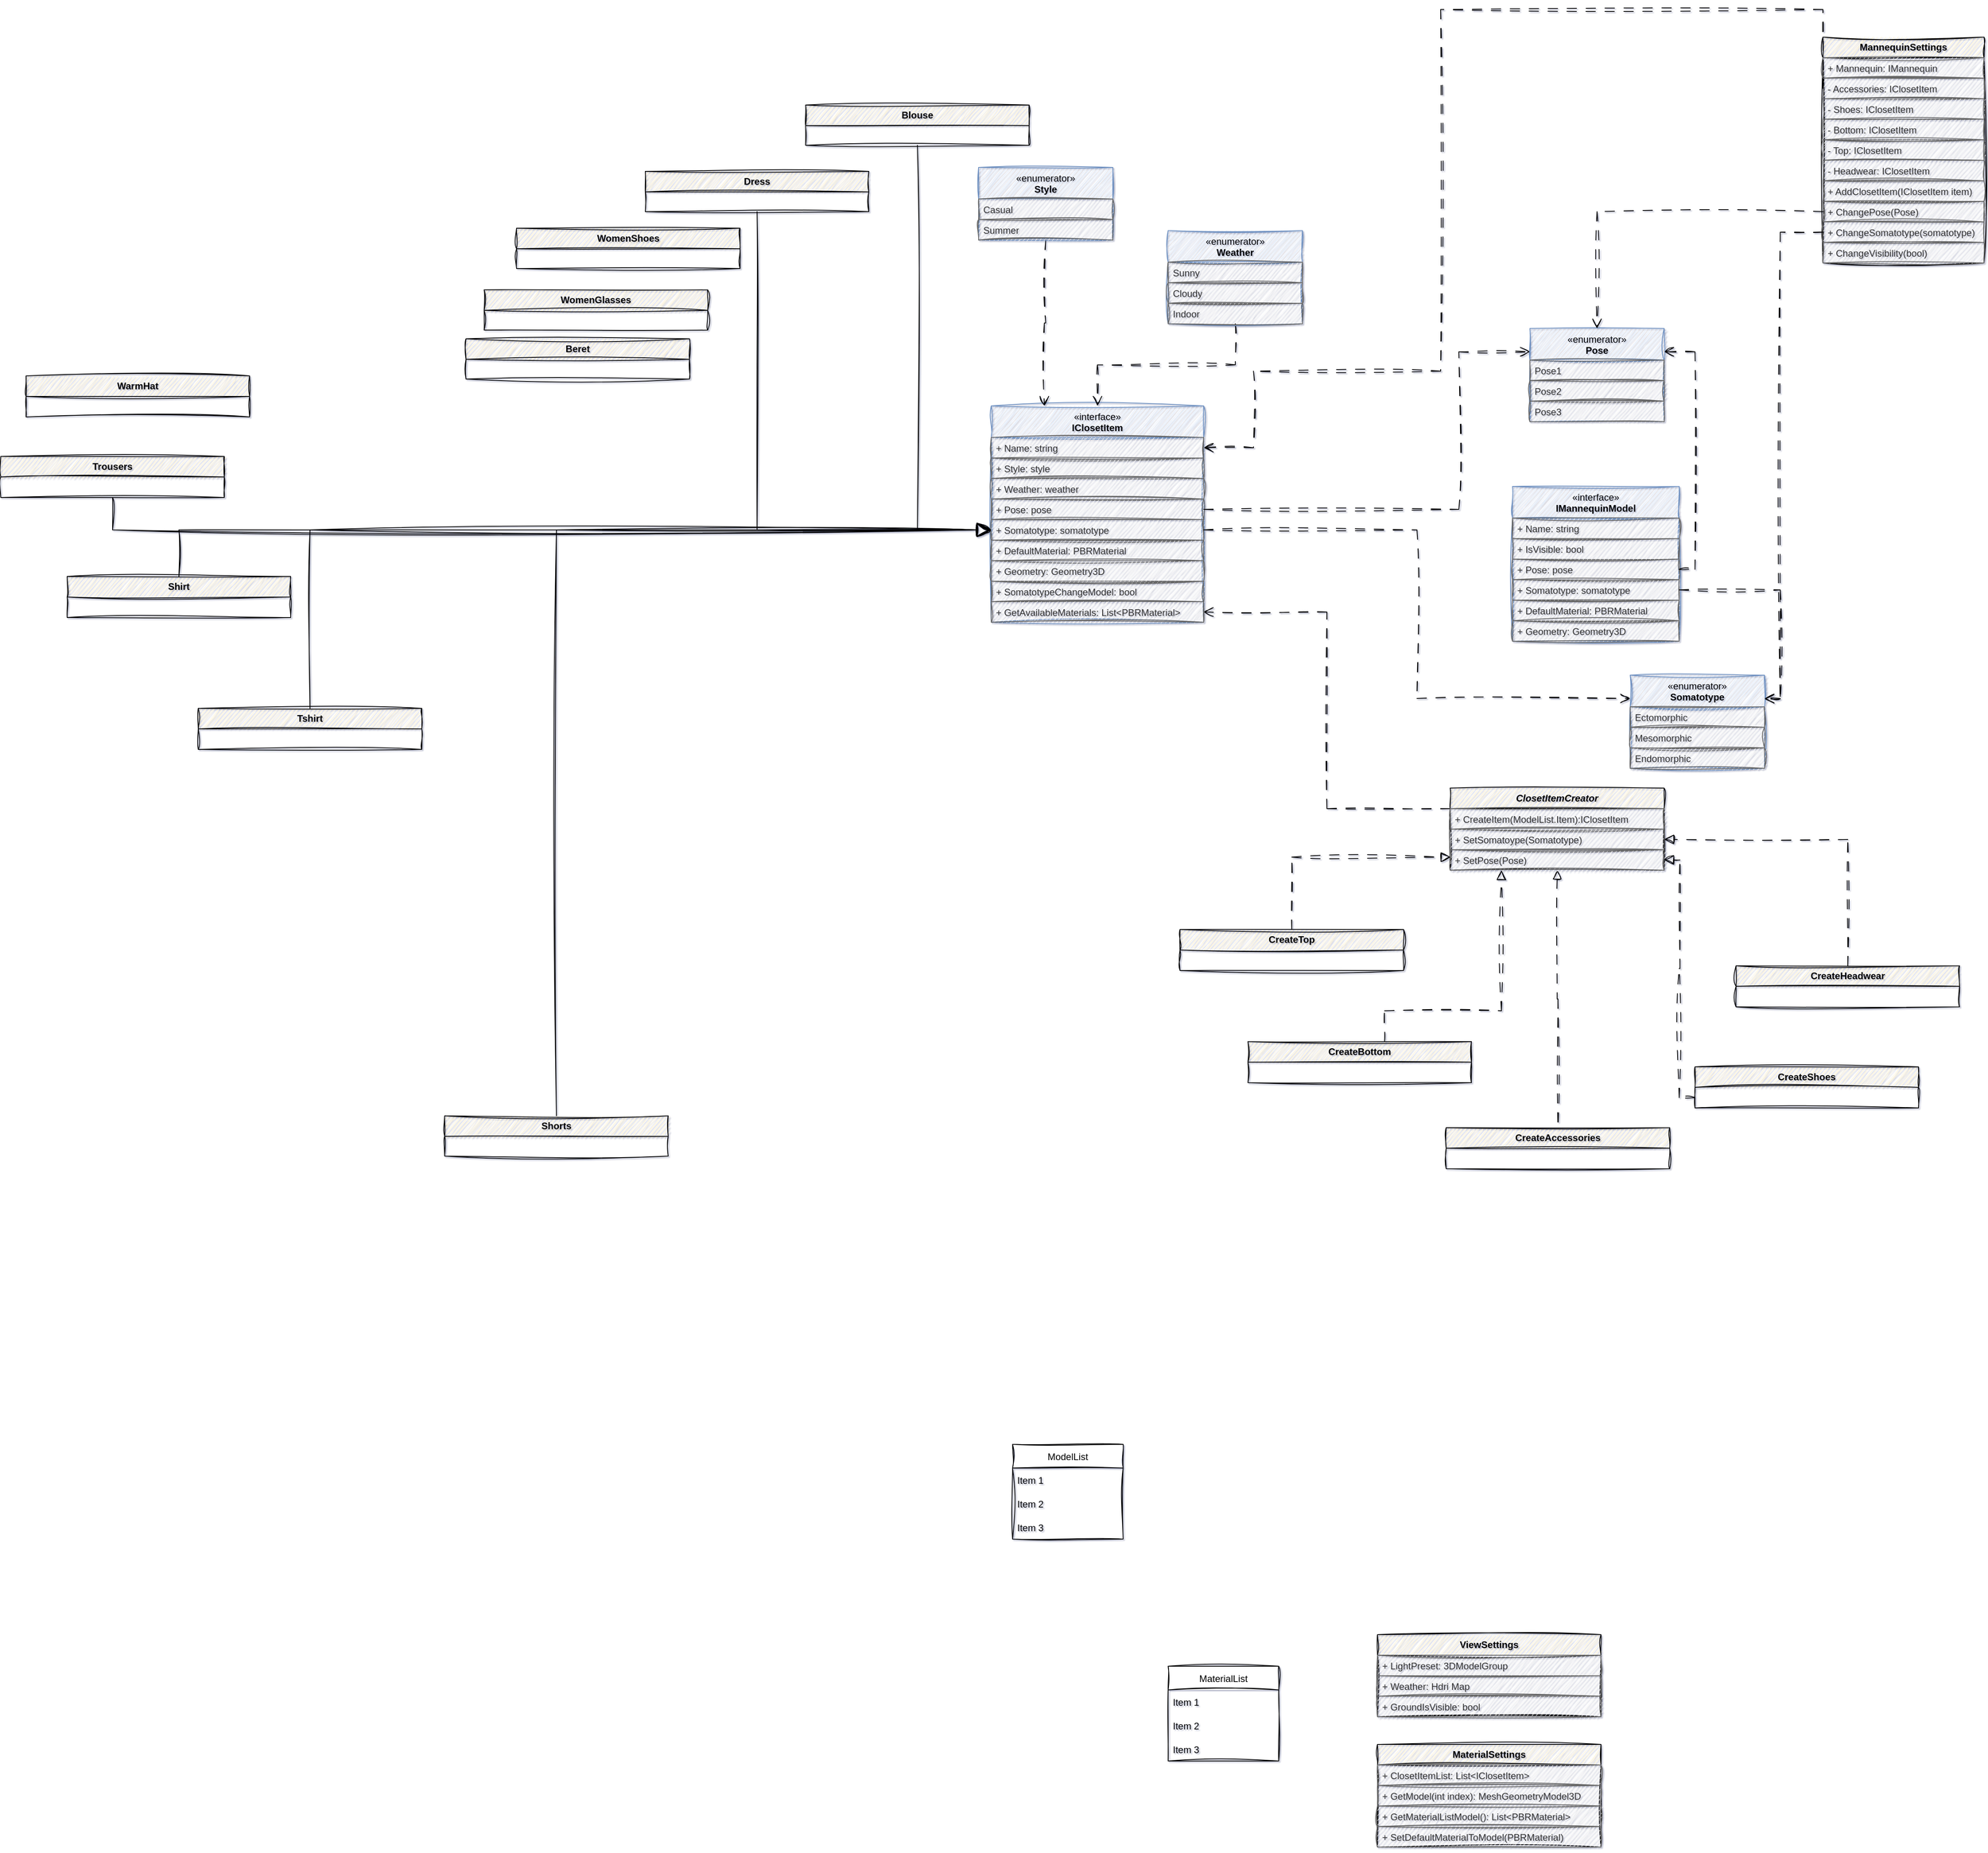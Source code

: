 <mxfile version="18.0.1" type="device"><diagram id="C5RBs43oDa-KdzZeNtuy" name="Page-1"><mxGraphModel dx="4512" dy="3574" grid="0" gridSize="10" guides="1" tooltips="1" connect="1" arrows="1" fold="1" page="1" pageScale="1" pageWidth="827" pageHeight="1169" math="0" shadow="1"><root><mxCell id="WIyWlLk6GJQsqaUBKTNV-0"/><mxCell id="WIyWlLk6GJQsqaUBKTNV-1" parent="WIyWlLk6GJQsqaUBKTNV-0"/><mxCell id="nQiGoIswiCYzwuLaW1Vb-15" value="&lt;span style=&quot;font-weight: normal;&quot;&gt;«interface»&lt;br&gt;&lt;/span&gt;IClosetItem" style="swimlane;fontStyle=1;align=center;verticalAlign=top;childLayout=stackLayout;horizontal=1;startSize=40;horizontalStack=0;resizeParent=1;resizeParentMax=0;resizeLast=0;collapsible=1;marginBottom=0;whiteSpace=wrap;html=1;fillColor=#dae8fc;strokeColor=#6c8ebf;rounded=0;sketch=1;curveFitting=1;jiggle=2;" parent="WIyWlLk6GJQsqaUBKTNV-1" vertex="1"><mxGeometry x="-502" y="-1233" width="269" height="274" as="geometry"/></mxCell><mxCell id="nQiGoIswiCYzwuLaW1Vb-16" value="+ Name: string" style="text;strokeColor=#666666;fillColor=#f5f5f5;align=left;verticalAlign=top;spacingLeft=4;spacingRight=4;overflow=hidden;rotatable=0;points=[[0,0.5],[1,0.5]];portConstraint=eastwest;whiteSpace=wrap;html=1;fontColor=#333333;rounded=0;sketch=1;curveFitting=1;jiggle=2;" parent="nQiGoIswiCYzwuLaW1Vb-15" vertex="1"><mxGeometry y="40" width="269" height="26" as="geometry"/></mxCell><mxCell id="nQiGoIswiCYzwuLaW1Vb-21" value="+ Style: style" style="text;strokeColor=#666666;fillColor=#f5f5f5;align=left;verticalAlign=top;spacingLeft=4;spacingRight=4;overflow=hidden;rotatable=0;points=[[0,0.5],[1,0.5]];portConstraint=eastwest;whiteSpace=wrap;html=1;fontColor=#333333;rounded=0;sketch=1;curveFitting=1;jiggle=2;" parent="nQiGoIswiCYzwuLaW1Vb-15" vertex="1"><mxGeometry y="66" width="269" height="26" as="geometry"/></mxCell><mxCell id="nQiGoIswiCYzwuLaW1Vb-22" value="+ Weather: weather" style="text;strokeColor=#666666;fillColor=#f5f5f5;align=left;verticalAlign=top;spacingLeft=4;spacingRight=4;overflow=hidden;rotatable=0;points=[[0,0.5],[1,0.5]];portConstraint=eastwest;whiteSpace=wrap;html=1;fontColor=#333333;rounded=0;sketch=1;curveFitting=1;jiggle=2;" parent="nQiGoIswiCYzwuLaW1Vb-15" vertex="1"><mxGeometry y="92" width="269" height="26" as="geometry"/></mxCell><mxCell id="jHjDAtGt_7D8QWrvtiVe-77" value="+ Pose: pose" style="text;strokeColor=#666666;fillColor=#f5f5f5;align=left;verticalAlign=top;spacingLeft=4;spacingRight=4;overflow=hidden;rotatable=0;points=[[0,0.5],[1,0.5]];portConstraint=eastwest;whiteSpace=wrap;html=1;fontColor=#333333;rounded=0;sketch=1;curveFitting=1;jiggle=2;" parent="nQiGoIswiCYzwuLaW1Vb-15" vertex="1"><mxGeometry y="118" width="269" height="26" as="geometry"/></mxCell><mxCell id="jHjDAtGt_7D8QWrvtiVe-79" value="+ Somatotype: somatotype" style="text;strokeColor=#666666;fillColor=#f5f5f5;align=left;verticalAlign=top;spacingLeft=4;spacingRight=4;overflow=hidden;rotatable=0;points=[[0,0.5],[1,0.5]];portConstraint=eastwest;whiteSpace=wrap;html=1;fontColor=#333333;rounded=0;sketch=1;curveFitting=1;jiggle=2;" parent="nQiGoIswiCYzwuLaW1Vb-15" vertex="1"><mxGeometry y="144" width="269" height="26" as="geometry"/></mxCell><mxCell id="nQiGoIswiCYzwuLaW1Vb-19" value="+ DefaultMaterial: PBRMaterial" style="text;strokeColor=#666666;fillColor=#f5f5f5;align=left;verticalAlign=top;spacingLeft=4;spacingRight=4;overflow=hidden;rotatable=0;points=[[0,0.5],[1,0.5]];portConstraint=eastwest;whiteSpace=wrap;html=1;fontColor=#333333;rounded=0;sketch=1;curveFitting=1;jiggle=2;" parent="nQiGoIswiCYzwuLaW1Vb-15" vertex="1"><mxGeometry y="170" width="269" height="26" as="geometry"/></mxCell><mxCell id="nQiGoIswiCYzwuLaW1Vb-20" value="+ Geometry: Geometry3D" style="text;strokeColor=#666666;fillColor=#f5f5f5;align=left;verticalAlign=top;spacingLeft=4;spacingRight=4;overflow=hidden;rotatable=0;points=[[0,0.5],[1,0.5]];portConstraint=eastwest;whiteSpace=wrap;html=1;fontColor=#333333;rounded=0;sketch=1;curveFitting=1;jiggle=2;" parent="nQiGoIswiCYzwuLaW1Vb-15" vertex="1"><mxGeometry y="196" width="269" height="26" as="geometry"/></mxCell><mxCell id="sCuKNBPoir9cE6dmynwa-1" value="+ SomatotypeChangeModel: bool" style="text;strokeColor=#666666;fillColor=#f5f5f5;align=left;verticalAlign=top;spacingLeft=4;spacingRight=4;overflow=hidden;rotatable=0;points=[[0,0.5],[1,0.5]];portConstraint=eastwest;whiteSpace=wrap;html=1;fontColor=#333333;rounded=0;sketch=1;curveFitting=1;jiggle=2;" parent="nQiGoIswiCYzwuLaW1Vb-15" vertex="1"><mxGeometry y="222" width="269" height="26" as="geometry"/></mxCell><mxCell id="sCuKNBPoir9cE6dmynwa-0" value="+ GetAvailableMaterials: List&amp;lt;PBRMaterial&amp;gt;" style="text;strokeColor=#666666;fillColor=#f5f5f5;align=left;verticalAlign=top;spacingLeft=4;spacingRight=4;overflow=hidden;rotatable=0;points=[[0,0.5],[1,0.5]];portConstraint=eastwest;whiteSpace=wrap;html=1;fontColor=#333333;rounded=0;sketch=1;curveFitting=1;jiggle=2;" parent="nQiGoIswiCYzwuLaW1Vb-15" vertex="1"><mxGeometry y="248" width="269" height="26" as="geometry"/></mxCell><mxCell id="nQiGoIswiCYzwuLaW1Vb-32" value="&lt;span style=&quot;font-weight: normal;&quot;&gt;«interface»&lt;br&gt;&lt;/span&gt;IMannequinModel" style="swimlane;fontStyle=1;align=center;verticalAlign=top;childLayout=stackLayout;horizontal=1;startSize=40;horizontalStack=0;resizeParent=1;resizeParentMax=0;resizeLast=0;collapsible=1;marginBottom=0;whiteSpace=wrap;html=1;fillColor=#dae8fc;strokeColor=#6c8ebf;rounded=0;sketch=1;curveFitting=1;jiggle=2;" parent="WIyWlLk6GJQsqaUBKTNV-1" vertex="1"><mxGeometry x="158" y="-1131" width="211" height="196" as="geometry"/></mxCell><mxCell id="nQiGoIswiCYzwuLaW1Vb-33" value="+ Name: string" style="text;strokeColor=#666666;fillColor=#f5f5f5;align=left;verticalAlign=top;spacingLeft=4;spacingRight=4;overflow=hidden;rotatable=0;points=[[0,0.5],[1,0.5]];portConstraint=eastwest;whiteSpace=wrap;html=1;fontColor=#333333;rounded=0;sketch=1;curveFitting=1;jiggle=2;" parent="nQiGoIswiCYzwuLaW1Vb-32" vertex="1"><mxGeometry y="40" width="211" height="26" as="geometry"/></mxCell><mxCell id="jHjDAtGt_7D8QWrvtiVe-72" value="+ IsVisible: bool" style="text;strokeColor=#666666;fillColor=#f5f5f5;align=left;verticalAlign=top;spacingLeft=4;spacingRight=4;overflow=hidden;rotatable=0;points=[[0,0.5],[1,0.5]];portConstraint=eastwest;whiteSpace=wrap;html=1;fontColor=#333333;rounded=0;sketch=1;curveFitting=1;jiggle=2;" parent="nQiGoIswiCYzwuLaW1Vb-32" vertex="1"><mxGeometry y="66" width="211" height="26" as="geometry"/></mxCell><mxCell id="jHjDAtGt_7D8QWrvtiVe-78" value="+ Pose: pose" style="text;strokeColor=#666666;fillColor=#f5f5f5;align=left;verticalAlign=top;spacingLeft=4;spacingRight=4;overflow=hidden;rotatable=0;points=[[0,0.5],[1,0.5]];portConstraint=eastwest;whiteSpace=wrap;html=1;fontColor=#333333;rounded=0;sketch=1;curveFitting=1;jiggle=2;" parent="nQiGoIswiCYzwuLaW1Vb-32" vertex="1"><mxGeometry y="92" width="211" height="26" as="geometry"/></mxCell><mxCell id="nQiGoIswiCYzwuLaW1Vb-39" value="+ Somatotype: somatotype" style="text;strokeColor=#666666;fillColor=#f5f5f5;align=left;verticalAlign=top;spacingLeft=4;spacingRight=4;overflow=hidden;rotatable=0;points=[[0,0.5],[1,0.5]];portConstraint=eastwest;whiteSpace=wrap;html=1;fontColor=#333333;rounded=0;sketch=1;curveFitting=1;jiggle=2;" parent="nQiGoIswiCYzwuLaW1Vb-32" vertex="1"><mxGeometry y="118" width="211" height="26" as="geometry"/></mxCell><mxCell id="6nGw5uT48oFZn6uwhF8p-19" value="+ DefaultMaterial: PBRMaterial" style="text;strokeColor=#666666;fillColor=#f5f5f5;align=left;verticalAlign=top;spacingLeft=4;spacingRight=4;overflow=hidden;rotatable=0;points=[[0,0.5],[1,0.5]];portConstraint=eastwest;whiteSpace=wrap;html=1;fontColor=#333333;rounded=0;sketch=1;curveFitting=1;jiggle=2;" parent="nQiGoIswiCYzwuLaW1Vb-32" vertex="1"><mxGeometry y="144" width="211" height="26" as="geometry"/></mxCell><mxCell id="6nGw5uT48oFZn6uwhF8p-18" value="+ Geometry: Geometry3D" style="text;strokeColor=#666666;fillColor=#f5f5f5;align=left;verticalAlign=top;spacingLeft=4;spacingRight=4;overflow=hidden;rotatable=0;points=[[0,0.5],[1,0.5]];portConstraint=eastwest;whiteSpace=wrap;html=1;fontColor=#333333;rounded=0;sketch=1;curveFitting=1;jiggle=2;" parent="nQiGoIswiCYzwuLaW1Vb-32" vertex="1"><mxGeometry y="170" width="211" height="26" as="geometry"/></mxCell><mxCell id="nQiGoIswiCYzwuLaW1Vb-40" value="&lt;span style=&quot;font-weight: normal;&quot;&gt;«enumerator»&lt;br&gt;&lt;/span&gt;Somatotype" style="swimlane;fontStyle=1;align=center;verticalAlign=top;childLayout=stackLayout;horizontal=1;startSize=40;horizontalStack=0;resizeParent=1;resizeParentMax=0;resizeLast=0;collapsible=1;marginBottom=0;whiteSpace=wrap;html=1;fillColor=#dae8fc;strokeColor=#6c8ebf;rounded=0;sketch=1;curveFitting=1;jiggle=2;" parent="WIyWlLk6GJQsqaUBKTNV-1" vertex="1"><mxGeometry x="307" y="-892" width="170" height="118" as="geometry"/></mxCell><mxCell id="nQiGoIswiCYzwuLaW1Vb-41" value="Ectomorphic" style="text;strokeColor=#666666;fillColor=#f5f5f5;align=left;verticalAlign=top;spacingLeft=4;spacingRight=4;overflow=hidden;rotatable=0;points=[[0,0.5],[1,0.5]];portConstraint=eastwest;whiteSpace=wrap;html=1;fontColor=#333333;rounded=0;sketch=1;curveFitting=1;jiggle=2;" parent="nQiGoIswiCYzwuLaW1Vb-40" vertex="1"><mxGeometry y="40" width="170" height="26" as="geometry"/></mxCell><mxCell id="nQiGoIswiCYzwuLaW1Vb-43" value="Mesomorphic" style="text;strokeColor=#666666;fillColor=#f5f5f5;align=left;verticalAlign=top;spacingLeft=4;spacingRight=4;overflow=hidden;rotatable=0;points=[[0,0.5],[1,0.5]];portConstraint=eastwest;whiteSpace=wrap;html=1;fontColor=#333333;rounded=0;sketch=1;curveFitting=1;jiggle=2;" parent="nQiGoIswiCYzwuLaW1Vb-40" vertex="1"><mxGeometry y="66" width="170" height="26" as="geometry"/></mxCell><mxCell id="nQiGoIswiCYzwuLaW1Vb-44" value="Endomorphic" style="text;strokeColor=#666666;fillColor=#f5f5f5;align=left;verticalAlign=top;spacingLeft=4;spacingRight=4;overflow=hidden;rotatable=0;points=[[0,0.5],[1,0.5]];portConstraint=eastwest;whiteSpace=wrap;html=1;fontColor=#333333;rounded=0;sketch=1;curveFitting=1;jiggle=2;" parent="nQiGoIswiCYzwuLaW1Vb-40" vertex="1"><mxGeometry y="92" width="170" height="26" as="geometry"/></mxCell><mxCell id="jHjDAtGt_7D8QWrvtiVe-73" value="&lt;span style=&quot;font-weight: normal;&quot;&gt;«enumerator»&lt;br&gt;&lt;/span&gt;Pose" style="swimlane;fontStyle=1;align=center;verticalAlign=top;childLayout=stackLayout;horizontal=1;startSize=40;horizontalStack=0;resizeParent=1;resizeParentMax=0;resizeLast=0;collapsible=1;marginBottom=0;whiteSpace=wrap;html=1;fillColor=#dae8fc;strokeColor=#6c8ebf;rounded=0;sketch=1;curveFitting=1;jiggle=2;" parent="WIyWlLk6GJQsqaUBKTNV-1" vertex="1"><mxGeometry x="180" y="-1331" width="170" height="118" as="geometry"/></mxCell><mxCell id="jHjDAtGt_7D8QWrvtiVe-74" value="Pose1" style="text;strokeColor=#666666;fillColor=#f5f5f5;align=left;verticalAlign=top;spacingLeft=4;spacingRight=4;overflow=hidden;rotatable=0;points=[[0,0.5],[1,0.5]];portConstraint=eastwest;whiteSpace=wrap;html=1;fontColor=#333333;rounded=0;sketch=1;curveFitting=1;jiggle=2;" parent="jHjDAtGt_7D8QWrvtiVe-73" vertex="1"><mxGeometry y="40" width="170" height="26" as="geometry"/></mxCell><mxCell id="jHjDAtGt_7D8QWrvtiVe-75" value="Pose2" style="text;strokeColor=#666666;fillColor=#f5f5f5;align=left;verticalAlign=top;spacingLeft=4;spacingRight=4;overflow=hidden;rotatable=0;points=[[0,0.5],[1,0.5]];portConstraint=eastwest;whiteSpace=wrap;html=1;fontColor=#333333;rounded=0;sketch=1;curveFitting=1;jiggle=2;" parent="jHjDAtGt_7D8QWrvtiVe-73" vertex="1"><mxGeometry y="66" width="170" height="26" as="geometry"/></mxCell><mxCell id="jHjDAtGt_7D8QWrvtiVe-76" value="Pose3&lt;br&gt;" style="text;strokeColor=#666666;fillColor=#f5f5f5;align=left;verticalAlign=top;spacingLeft=4;spacingRight=4;overflow=hidden;rotatable=0;points=[[0,0.5],[1,0.5]];portConstraint=eastwest;whiteSpace=wrap;html=1;fontColor=#333333;rounded=0;sketch=1;curveFitting=1;jiggle=2;" parent="jHjDAtGt_7D8QWrvtiVe-73" vertex="1"><mxGeometry y="92" width="170" height="26" as="geometry"/></mxCell><mxCell id="6nGw5uT48oFZn6uwhF8p-32" style="edgeStyle=orthogonalEdgeStyle;rounded=0;sketch=1;hachureGap=4;jiggle=2;curveFitting=1;orthogonalLoop=1;jettySize=auto;html=1;entryX=0.25;entryY=0;entryDx=0;entryDy=0;fontFamily=Architects Daughter;fontSource=https%3A%2F%2Ffonts.googleapis.com%2Fcss%3Ffamily%3DArchitects%2BDaughter;fontSize=16;endArrow=open;dashed=1;endFill=0;endSize=10;dashPattern=12 12;targetPerimeterSpacing=0;" parent="WIyWlLk6GJQsqaUBKTNV-1" source="sCuKNBPoir9cE6dmynwa-11" target="nQiGoIswiCYzwuLaW1Vb-15" edge="1"><mxGeometry relative="1" as="geometry"/></mxCell><mxCell id="sCuKNBPoir9cE6dmynwa-11" value="&lt;span style=&quot;font-weight: normal;&quot;&gt;«enumerator»&lt;br&gt;&lt;/span&gt;Style" style="swimlane;fontStyle=1;align=center;verticalAlign=top;childLayout=stackLayout;horizontal=1;startSize=40;horizontalStack=0;resizeParent=1;resizeParentMax=0;resizeLast=0;collapsible=1;marginBottom=0;whiteSpace=wrap;html=1;fillColor=#dae8fc;strokeColor=#6c8ebf;rounded=0;sketch=1;curveFitting=1;jiggle=2;" parent="WIyWlLk6GJQsqaUBKTNV-1" vertex="1"><mxGeometry x="-518" y="-1535" width="170" height="92" as="geometry"/></mxCell><mxCell id="sCuKNBPoir9cE6dmynwa-12" value="Casual" style="text;strokeColor=#666666;fillColor=#f5f5f5;align=left;verticalAlign=top;spacingLeft=4;spacingRight=4;overflow=hidden;rotatable=0;points=[[0,0.5],[1,0.5]];portConstraint=eastwest;whiteSpace=wrap;html=1;fontColor=#333333;rounded=0;sketch=1;curveFitting=1;jiggle=2;" parent="sCuKNBPoir9cE6dmynwa-11" vertex="1"><mxGeometry y="40" width="170" height="26" as="geometry"/></mxCell><mxCell id="sCuKNBPoir9cE6dmynwa-13" value="Summer" style="text;strokeColor=#666666;fillColor=#f5f5f5;align=left;verticalAlign=top;spacingLeft=4;spacingRight=4;overflow=hidden;rotatable=0;points=[[0,0.5],[1,0.5]];portConstraint=eastwest;whiteSpace=wrap;html=1;fontColor=#333333;rounded=0;sketch=1;curveFitting=1;jiggle=2;" parent="sCuKNBPoir9cE6dmynwa-11" vertex="1"><mxGeometry y="66" width="170" height="26" as="geometry"/></mxCell><mxCell id="nQiGoIswiCYzwuLaW1Vb-45" style="edgeStyle=orthogonalEdgeStyle;rounded=0;orthogonalLoop=1;jettySize=auto;html=1;entryX=1;entryY=0.25;entryDx=0;entryDy=0;dashed=1;endArrow=open;endFill=0;endSize=10;sketch=1;curveFitting=1;jiggle=2;fontSize=16;fontFamily=Architects Daughter;hachureGap=4;fontSource=https%3A%2F%2Ffonts.googleapis.com%2Fcss%3Ffamily%3DArchitects%2BDaughter;dashPattern=12 12;targetPerimeterSpacing=0;" parent="WIyWlLk6GJQsqaUBKTNV-1" source="nQiGoIswiCYzwuLaW1Vb-39" target="nQiGoIswiCYzwuLaW1Vb-40" edge="1"><mxGeometry relative="1" as="geometry"/></mxCell><mxCell id="jHjDAtGt_7D8QWrvtiVe-1" value="MannequinSettings" style="swimlane;fontStyle=1;childLayout=stackLayout;horizontal=1;startSize=26;fillColor=#fff2cc;horizontalStack=0;resizeParent=1;resizeParentMax=0;resizeLast=0;collapsible=1;marginBottom=0;whiteSpace=wrap;html=1;strokeColor=#000000;rounded=0;sketch=1;curveFitting=1;jiggle=2;" parent="WIyWlLk6GJQsqaUBKTNV-1" vertex="1"><mxGeometry x="551" y="-1700" width="204" height="286" as="geometry"/></mxCell><mxCell id="jHjDAtGt_7D8QWrvtiVe-2" value="+ Mannequin: IMannequin" style="text;strokeColor=#666666;fillColor=#f5f5f5;align=left;verticalAlign=top;spacingLeft=4;spacingRight=4;overflow=hidden;rotatable=0;points=[[0,0.5],[1,0.5]];portConstraint=eastwest;whiteSpace=wrap;html=1;fontColor=#333333;rounded=0;sketch=1;curveFitting=1;jiggle=2;" parent="jHjDAtGt_7D8QWrvtiVe-1" vertex="1"><mxGeometry y="26" width="204" height="26" as="geometry"/></mxCell><mxCell id="nQiGoIswiCYzwuLaW1Vb-50" value="- Accessories: IClosetItem" style="text;strokeColor=#666666;fillColor=#f5f5f5;align=left;verticalAlign=top;spacingLeft=4;spacingRight=4;overflow=hidden;rotatable=0;points=[[0,0.5],[1,0.5]];portConstraint=eastwest;whiteSpace=wrap;html=1;fontColor=#333333;rounded=0;sketch=1;curveFitting=1;jiggle=2;" parent="jHjDAtGt_7D8QWrvtiVe-1" vertex="1"><mxGeometry y="52" width="204" height="26" as="geometry"/></mxCell><mxCell id="nQiGoIswiCYzwuLaW1Vb-49" value="- Shoes: IClosetItem" style="text;strokeColor=#666666;fillColor=#f5f5f5;align=left;verticalAlign=top;spacingLeft=4;spacingRight=4;overflow=hidden;rotatable=0;points=[[0,0.5],[1,0.5]];portConstraint=eastwest;whiteSpace=wrap;html=1;fontColor=#333333;rounded=0;sketch=1;curveFitting=1;jiggle=2;" parent="jHjDAtGt_7D8QWrvtiVe-1" vertex="1"><mxGeometry y="78" width="204" height="26" as="geometry"/></mxCell><mxCell id="nQiGoIswiCYzwuLaW1Vb-48" value="- Bottom: IClosetItem" style="text;strokeColor=#666666;fillColor=#f5f5f5;align=left;verticalAlign=top;spacingLeft=4;spacingRight=4;overflow=hidden;rotatable=0;points=[[0,0.5],[1,0.5]];portConstraint=eastwest;whiteSpace=wrap;html=1;fontColor=#333333;rounded=0;sketch=1;curveFitting=1;jiggle=2;" parent="jHjDAtGt_7D8QWrvtiVe-1" vertex="1"><mxGeometry y="104" width="204" height="26" as="geometry"/></mxCell><mxCell id="nQiGoIswiCYzwuLaW1Vb-47" value="- Top: IClosetItem" style="text;strokeColor=#666666;fillColor=#f5f5f5;align=left;verticalAlign=top;spacingLeft=4;spacingRight=4;overflow=hidden;rotatable=0;points=[[0,0.5],[1,0.5]];portConstraint=eastwest;whiteSpace=wrap;html=1;fontColor=#333333;rounded=0;sketch=1;curveFitting=1;jiggle=2;" parent="jHjDAtGt_7D8QWrvtiVe-1" vertex="1"><mxGeometry y="130" width="204" height="26" as="geometry"/></mxCell><mxCell id="nQiGoIswiCYzwuLaW1Vb-46" value="- Headwear: IClosetItem" style="text;strokeColor=#666666;fillColor=#f5f5f5;align=left;verticalAlign=top;spacingLeft=4;spacingRight=4;overflow=hidden;rotatable=0;points=[[0,0.5],[1,0.5]];portConstraint=eastwest;whiteSpace=wrap;html=1;fontColor=#333333;rounded=0;sketch=1;curveFitting=1;jiggle=2;" parent="jHjDAtGt_7D8QWrvtiVe-1" vertex="1"><mxGeometry y="156" width="204" height="26" as="geometry"/></mxCell><mxCell id="jHjDAtGt_7D8QWrvtiVe-0" value="+ AddClosetItem(IClosetItem item)" style="text;strokeColor=#666666;fillColor=#f5f5f5;align=left;verticalAlign=top;spacingLeft=4;spacingRight=4;overflow=hidden;rotatable=0;points=[[0,0.5],[1,0.5]];portConstraint=eastwest;whiteSpace=wrap;html=1;fontColor=#333333;rounded=0;sketch=1;curveFitting=1;jiggle=2;" parent="jHjDAtGt_7D8QWrvtiVe-1" vertex="1"><mxGeometry y="182" width="204" height="26" as="geometry"/></mxCell><mxCell id="jHjDAtGt_7D8QWrvtiVe-3" value="+ ChangePose(Pose)" style="text;strokeColor=#666666;fillColor=#f5f5f5;align=left;verticalAlign=top;spacingLeft=4;spacingRight=4;overflow=hidden;rotatable=0;points=[[0,0.5],[1,0.5]];portConstraint=eastwest;whiteSpace=wrap;html=1;fontColor=#333333;rounded=0;sketch=1;curveFitting=1;jiggle=2;" parent="jHjDAtGt_7D8QWrvtiVe-1" vertex="1"><mxGeometry y="208" width="204" height="26" as="geometry"/></mxCell><mxCell id="jHjDAtGt_7D8QWrvtiVe-4" value="+ ChangeSomatotype(somatotype)" style="text;strokeColor=#666666;fillColor=#f5f5f5;align=left;verticalAlign=top;spacingLeft=4;spacingRight=4;overflow=hidden;rotatable=0;points=[[0,0.5],[1,0.5]];portConstraint=eastwest;whiteSpace=wrap;html=1;fontColor=#333333;rounded=0;sketch=1;curveFitting=1;jiggle=2;" parent="jHjDAtGt_7D8QWrvtiVe-1" vertex="1"><mxGeometry y="234" width="204" height="26" as="geometry"/></mxCell><mxCell id="jHjDAtGt_7D8QWrvtiVe-93" value="+ ChangeVisibility(bool)" style="text;strokeColor=#666666;fillColor=#f5f5f5;align=left;verticalAlign=top;spacingLeft=4;spacingRight=4;overflow=hidden;rotatable=0;points=[[0,0.5],[1,0.5]];portConstraint=eastwest;whiteSpace=wrap;html=1;fontColor=#333333;rounded=0;sketch=1;curveFitting=1;jiggle=2;" parent="jHjDAtGt_7D8QWrvtiVe-1" vertex="1"><mxGeometry y="260" width="204" height="26" as="geometry"/></mxCell><mxCell id="jHjDAtGt_7D8QWrvtiVe-80" style="rounded=0;orthogonalLoop=1;jettySize=auto;html=1;entryX=0;entryY=0.25;entryDx=0;entryDy=0;dashed=1;endArrow=open;endFill=0;endSize=10;edgeStyle=orthogonalEdgeStyle;sketch=1;curveFitting=1;jiggle=2;fontSize=16;fontFamily=Architects Daughter;hachureGap=4;fontSource=https%3A%2F%2Ffonts.googleapis.com%2Fcss%3Ffamily%3DArchitects%2BDaughter;dashPattern=12 12;targetPerimeterSpacing=0;" parent="WIyWlLk6GJQsqaUBKTNV-1" source="jHjDAtGt_7D8QWrvtiVe-79" target="nQiGoIswiCYzwuLaW1Vb-40" edge="1"><mxGeometry relative="1" as="geometry"><mxPoint x="181" y="-1080" as="sourcePoint"/><mxPoint x="51" y="-1135" as="targetPoint"/></mxGeometry></mxCell><mxCell id="jHjDAtGt_7D8QWrvtiVe-82" style="rounded=0;orthogonalLoop=1;jettySize=auto;html=1;entryX=0;entryY=0.25;entryDx=0;entryDy=0;dashed=1;endArrow=open;endFill=0;endSize=10;exitX=1;exitY=0.5;exitDx=0;exitDy=0;sketch=1;curveFitting=1;jiggle=2;fontSize=16;fontFamily=Architects Daughter;hachureGap=4;fontSource=https%3A%2F%2Ffonts.googleapis.com%2Fcss%3Ffamily%3DArchitects%2BDaughter;dashPattern=12 12;targetPerimeterSpacing=0;edgeStyle=orthogonalEdgeStyle;" parent="WIyWlLk6GJQsqaUBKTNV-1" source="jHjDAtGt_7D8QWrvtiVe-77" target="jHjDAtGt_7D8QWrvtiVe-73" edge="1"><mxGeometry relative="1" as="geometry"><mxPoint y="-1093" as="sourcePoint"/><mxPoint x="197" y="-1129" as="targetPoint"/><Array as="points"><mxPoint x="90" y="-1102"/><mxPoint x="90" y="-1302"/></Array></mxGeometry></mxCell><mxCell id="jHjDAtGt_7D8QWrvtiVe-84" style="edgeStyle=orthogonalEdgeStyle;rounded=0;orthogonalLoop=1;jettySize=auto;html=1;entryX=1;entryY=0.25;entryDx=0;entryDy=0;dashed=1;endArrow=open;endFill=0;endSize=10;exitX=1;exitY=0.5;exitDx=0;exitDy=0;sketch=1;curveFitting=1;jiggle=2;fontSize=16;fontFamily=Architects Daughter;hachureGap=4;fontSource=https%3A%2F%2Ffonts.googleapis.com%2Fcss%3Ffamily%3DArchitects%2BDaughter;dashPattern=12 12;targetPerimeterSpacing=0;" parent="WIyWlLk6GJQsqaUBKTNV-1" source="jHjDAtGt_7D8QWrvtiVe-78" target="jHjDAtGt_7D8QWrvtiVe-73" edge="1"><mxGeometry relative="1" as="geometry"><mxPoint x="497" y="-1083" as="sourcePoint"/><mxPoint x="367" y="-1138" as="targetPoint"/></mxGeometry></mxCell><mxCell id="jHjDAtGt_7D8QWrvtiVe-85" value="ViewSettings" style="swimlane;fontStyle=1;childLayout=stackLayout;horizontal=1;startSize=26;fillColor=#fff2cc;horizontalStack=0;resizeParent=1;resizeParentMax=0;resizeLast=0;collapsible=1;marginBottom=0;whiteSpace=wrap;html=1;strokeColor=#000000;rounded=0;sketch=1;curveFitting=1;jiggle=2;" parent="WIyWlLk6GJQsqaUBKTNV-1" vertex="1"><mxGeometry x="-13" y="323" width="283" height="104" as="geometry"/></mxCell><mxCell id="jHjDAtGt_7D8QWrvtiVe-86" value="+ LightPreset: 3DModelGroup" style="text;strokeColor=#666666;fillColor=#f5f5f5;align=left;verticalAlign=top;spacingLeft=4;spacingRight=4;overflow=hidden;rotatable=0;points=[[0,0.5],[1,0.5]];portConstraint=eastwest;whiteSpace=wrap;html=1;fontColor=#333333;rounded=0;sketch=1;curveFitting=1;jiggle=2;" parent="jHjDAtGt_7D8QWrvtiVe-85" vertex="1"><mxGeometry y="26" width="283" height="26" as="geometry"/></mxCell><mxCell id="jHjDAtGt_7D8QWrvtiVe-87" value="+ Weather: Hdri Map" style="text;strokeColor=#666666;fillColor=#f5f5f5;align=left;verticalAlign=top;spacingLeft=4;spacingRight=4;overflow=hidden;rotatable=0;points=[[0,0.5],[1,0.5]];portConstraint=eastwest;whiteSpace=wrap;html=1;fontColor=#333333;rounded=0;sketch=1;curveFitting=1;jiggle=2;" parent="jHjDAtGt_7D8QWrvtiVe-85" vertex="1"><mxGeometry y="52" width="283" height="26" as="geometry"/></mxCell><mxCell id="jHjDAtGt_7D8QWrvtiVe-88" value="+ GroundIsVisible: bool" style="text;strokeColor=#666666;fillColor=#f5f5f5;align=left;verticalAlign=top;spacingLeft=4;spacingRight=4;overflow=hidden;rotatable=0;points=[[0,0.5],[1,0.5]];portConstraint=eastwest;whiteSpace=wrap;html=1;fontColor=#333333;rounded=0;sketch=1;curveFitting=1;jiggle=2;" parent="jHjDAtGt_7D8QWrvtiVe-85" vertex="1"><mxGeometry y="78" width="283" height="26" as="geometry"/></mxCell><mxCell id="Pyd_3vm0iH9PjOqIZyEW-0" value="MaterialSettings" style="swimlane;fontStyle=1;childLayout=stackLayout;horizontal=1;startSize=26;fillColor=#fff2cc;horizontalStack=0;resizeParent=1;resizeParentMax=0;resizeLast=0;collapsible=1;marginBottom=0;whiteSpace=wrap;html=1;strokeColor=#000000;rounded=0;sketch=1;curveFitting=1;jiggle=2;" parent="WIyWlLk6GJQsqaUBKTNV-1" vertex="1"><mxGeometry x="-13" y="462" width="283" height="130" as="geometry"/></mxCell><mxCell id="Pyd_3vm0iH9PjOqIZyEW-1" value="+ ClosetItemList: List&amp;lt;IClosetItem&amp;gt;" style="text;strokeColor=#666666;fillColor=#f5f5f5;align=left;verticalAlign=top;spacingLeft=4;spacingRight=4;overflow=hidden;rotatable=0;points=[[0,0.5],[1,0.5]];portConstraint=eastwest;whiteSpace=wrap;html=1;fontColor=#333333;rounded=0;sketch=1;curveFitting=1;jiggle=2;" parent="Pyd_3vm0iH9PjOqIZyEW-0" vertex="1"><mxGeometry y="26" width="283" height="26" as="geometry"/></mxCell><mxCell id="Pyd_3vm0iH9PjOqIZyEW-2" value="+ GetModel(int index): MeshGeometryModel3D" style="text;strokeColor=#666666;fillColor=#f5f5f5;align=left;verticalAlign=top;spacingLeft=4;spacingRight=4;overflow=hidden;rotatable=0;points=[[0,0.5],[1,0.5]];portConstraint=eastwest;whiteSpace=wrap;html=1;fontColor=#333333;rounded=0;sketch=1;curveFitting=1;jiggle=2;" parent="Pyd_3vm0iH9PjOqIZyEW-0" vertex="1"><mxGeometry y="52" width="283" height="26" as="geometry"/></mxCell><mxCell id="Pyd_3vm0iH9PjOqIZyEW-3" value="+ GetMaterialListModel(): List&amp;lt;PBRMaterial&amp;gt;" style="text;strokeColor=#666666;fillColor=#f5f5f5;align=left;verticalAlign=top;spacingLeft=4;spacingRight=4;overflow=hidden;rotatable=0;points=[[0,0.5],[1,0.5]];portConstraint=eastwest;whiteSpace=wrap;html=1;fontColor=#333333;rounded=0;sketch=1;curveFitting=1;jiggle=2;" parent="Pyd_3vm0iH9PjOqIZyEW-0" vertex="1"><mxGeometry y="78" width="283" height="26" as="geometry"/></mxCell><mxCell id="sCuKNBPoir9cE6dmynwa-2" value="+ SetDefaultMaterialToModel(PBRMaterial)" style="text;strokeColor=#666666;fillColor=#f5f5f5;align=left;verticalAlign=top;spacingLeft=4;spacingRight=4;overflow=hidden;rotatable=0;points=[[0,0.5],[1,0.5]];portConstraint=eastwest;whiteSpace=wrap;html=1;fontColor=#333333;rounded=0;sketch=1;curveFitting=1;jiggle=2;" parent="Pyd_3vm0iH9PjOqIZyEW-0" vertex="1"><mxGeometry y="104" width="283" height="26" as="geometry"/></mxCell><mxCell id="sCuKNBPoir9cE6dmynwa-3" value="ModelList" style="swimlane;fontStyle=0;childLayout=stackLayout;horizontal=1;startSize=30;horizontalStack=0;resizeParent=1;resizeParentMax=0;resizeLast=0;collapsible=1;marginBottom=0;rounded=0;sketch=1;curveFitting=1;jiggle=2;" parent="WIyWlLk6GJQsqaUBKTNV-1" vertex="1"><mxGeometry x="-475" y="82" width="140" height="120" as="geometry"/></mxCell><mxCell id="sCuKNBPoir9cE6dmynwa-4" value="Item 1" style="text;strokeColor=none;fillColor=none;align=left;verticalAlign=middle;spacingLeft=4;spacingRight=4;overflow=hidden;points=[[0,0.5],[1,0.5]];portConstraint=eastwest;rotatable=0;rounded=0;sketch=1;curveFitting=1;jiggle=2;" parent="sCuKNBPoir9cE6dmynwa-3" vertex="1"><mxGeometry y="30" width="140" height="30" as="geometry"/></mxCell><mxCell id="sCuKNBPoir9cE6dmynwa-5" value="Item 2" style="text;strokeColor=none;fillColor=none;align=left;verticalAlign=middle;spacingLeft=4;spacingRight=4;overflow=hidden;points=[[0,0.5],[1,0.5]];portConstraint=eastwest;rotatable=0;rounded=0;sketch=1;curveFitting=1;jiggle=2;" parent="sCuKNBPoir9cE6dmynwa-3" vertex="1"><mxGeometry y="60" width="140" height="30" as="geometry"/></mxCell><mxCell id="sCuKNBPoir9cE6dmynwa-6" value="Item 3" style="text;strokeColor=none;fillColor=none;align=left;verticalAlign=middle;spacingLeft=4;spacingRight=4;overflow=hidden;points=[[0,0.5],[1,0.5]];portConstraint=eastwest;rotatable=0;rounded=0;sketch=1;curveFitting=1;jiggle=2;" parent="sCuKNBPoir9cE6dmynwa-3" vertex="1"><mxGeometry y="90" width="140" height="30" as="geometry"/></mxCell><mxCell id="sCuKNBPoir9cE6dmynwa-7" value="MaterialList" style="swimlane;fontStyle=0;childLayout=stackLayout;horizontal=1;startSize=30;horizontalStack=0;resizeParent=1;resizeParentMax=0;resizeLast=0;collapsible=1;marginBottom=0;rounded=0;sketch=1;curveFitting=1;jiggle=2;" parent="WIyWlLk6GJQsqaUBKTNV-1" vertex="1"><mxGeometry x="-278" y="363" width="140" height="120" as="geometry"/></mxCell><mxCell id="sCuKNBPoir9cE6dmynwa-8" value="Item 1" style="text;strokeColor=none;fillColor=none;align=left;verticalAlign=middle;spacingLeft=4;spacingRight=4;overflow=hidden;points=[[0,0.5],[1,0.5]];portConstraint=eastwest;rotatable=0;rounded=0;sketch=1;curveFitting=1;jiggle=2;" parent="sCuKNBPoir9cE6dmynwa-7" vertex="1"><mxGeometry y="30" width="140" height="30" as="geometry"/></mxCell><mxCell id="sCuKNBPoir9cE6dmynwa-9" value="Item 2" style="text;strokeColor=none;fillColor=none;align=left;verticalAlign=middle;spacingLeft=4;spacingRight=4;overflow=hidden;points=[[0,0.5],[1,0.5]];portConstraint=eastwest;rotatable=0;rounded=0;sketch=1;curveFitting=1;jiggle=2;" parent="sCuKNBPoir9cE6dmynwa-7" vertex="1"><mxGeometry y="60" width="140" height="30" as="geometry"/></mxCell><mxCell id="sCuKNBPoir9cE6dmynwa-10" value="Item 3" style="text;strokeColor=none;fillColor=none;align=left;verticalAlign=middle;spacingLeft=4;spacingRight=4;overflow=hidden;points=[[0,0.5],[1,0.5]];portConstraint=eastwest;rotatable=0;rounded=0;sketch=1;curveFitting=1;jiggle=2;" parent="sCuKNBPoir9cE6dmynwa-7" vertex="1"><mxGeometry y="90" width="140" height="30" as="geometry"/></mxCell><mxCell id="6nGw5uT48oFZn6uwhF8p-33" style="edgeStyle=orthogonalEdgeStyle;rounded=0;sketch=1;hachureGap=4;jiggle=2;curveFitting=1;orthogonalLoop=1;jettySize=auto;html=1;entryX=0.5;entryY=0;entryDx=0;entryDy=0;fontFamily=Architects Daughter;fontSource=https%3A%2F%2Ffonts.googleapis.com%2Fcss%3Ffamily%3DArchitects%2BDaughter;fontSize=16;endArrow=open;dashed=1;endFill=0;endSize=10;dashPattern=12 12;targetPerimeterSpacing=0;" parent="WIyWlLk6GJQsqaUBKTNV-1" source="sCuKNBPoir9cE6dmynwa-15" target="nQiGoIswiCYzwuLaW1Vb-15" edge="1"><mxGeometry relative="1" as="geometry"/></mxCell><mxCell id="sCuKNBPoir9cE6dmynwa-15" value="&lt;span style=&quot;font-weight: normal;&quot;&gt;«enumerator»&lt;br&gt;&lt;/span&gt;Weather" style="swimlane;fontStyle=1;align=center;verticalAlign=top;childLayout=stackLayout;horizontal=1;startSize=40;horizontalStack=0;resizeParent=1;resizeParentMax=0;resizeLast=0;collapsible=1;marginBottom=0;whiteSpace=wrap;html=1;fillColor=#dae8fc;strokeColor=#6c8ebf;rounded=0;sketch=1;curveFitting=1;jiggle=2;" parent="WIyWlLk6GJQsqaUBKTNV-1" vertex="1"><mxGeometry x="-278" y="-1455" width="170" height="118" as="geometry"/></mxCell><mxCell id="sCuKNBPoir9cE6dmynwa-16" value="Sunny" style="text;strokeColor=#666666;fillColor=#f5f5f5;align=left;verticalAlign=top;spacingLeft=4;spacingRight=4;overflow=hidden;rotatable=0;points=[[0,0.5],[1,0.5]];portConstraint=eastwest;whiteSpace=wrap;html=1;fontColor=#333333;rounded=0;sketch=1;curveFitting=1;jiggle=2;" parent="sCuKNBPoir9cE6dmynwa-15" vertex="1"><mxGeometry y="40" width="170" height="26" as="geometry"/></mxCell><mxCell id="sCuKNBPoir9cE6dmynwa-17" value="Cloudy" style="text;strokeColor=#666666;fillColor=#f5f5f5;align=left;verticalAlign=top;spacingLeft=4;spacingRight=4;overflow=hidden;rotatable=0;points=[[0,0.5],[1,0.5]];portConstraint=eastwest;whiteSpace=wrap;html=1;fontColor=#333333;rounded=0;sketch=1;curveFitting=1;jiggle=2;" parent="sCuKNBPoir9cE6dmynwa-15" vertex="1"><mxGeometry y="66" width="170" height="26" as="geometry"/></mxCell><mxCell id="sCuKNBPoir9cE6dmynwa-18" value="Indoor" style="text;strokeColor=#666666;fillColor=#f5f5f5;align=left;verticalAlign=top;spacingLeft=4;spacingRight=4;overflow=hidden;rotatable=0;points=[[0,0.5],[1,0.5]];portConstraint=eastwest;whiteSpace=wrap;html=1;fontColor=#333333;rounded=0;sketch=1;curveFitting=1;jiggle=2;" parent="sCuKNBPoir9cE6dmynwa-15" vertex="1"><mxGeometry y="92" width="170" height="26" as="geometry"/></mxCell><mxCell id="6nGw5uT48oFZn6uwhF8p-29" style="edgeStyle=orthogonalEdgeStyle;rounded=0;sketch=1;hachureGap=4;jiggle=2;curveFitting=1;orthogonalLoop=1;jettySize=auto;html=1;exitX=0;exitY=0.25;exitDx=0;exitDy=0;entryX=1;entryY=0.5;entryDx=0;entryDy=0;fontFamily=Architects Daughter;fontSource=https%3A%2F%2Ffonts.googleapis.com%2Fcss%3Ffamily%3DArchitects%2BDaughter;fontSize=16;endArrow=open;dashed=1;dashPattern=12 12;endFill=0;endSize=10;targetPerimeterSpacing=0;" parent="WIyWlLk6GJQsqaUBKTNV-1" source="6nGw5uT48oFZn6uwhF8p-0" target="sCuKNBPoir9cE6dmynwa-0" edge="1"><mxGeometry relative="1" as="geometry"/></mxCell><mxCell id="6nGw5uT48oFZn6uwhF8p-31" style="edgeStyle=orthogonalEdgeStyle;rounded=0;sketch=1;hachureGap=4;jiggle=2;curveFitting=1;orthogonalLoop=1;jettySize=auto;html=1;entryX=0.5;entryY=0;entryDx=0;entryDy=0;fontFamily=Architects Daughter;fontSource=https%3A%2F%2Ffonts.googleapis.com%2Fcss%3Ffamily%3DArchitects%2BDaughter;fontSize=16;startArrow=block;startFill=0;endArrow=none;endFill=0;dashed=1;dashPattern=12 12;startSize=9;" parent="WIyWlLk6GJQsqaUBKTNV-1" source="6nGw5uT48oFZn6uwhF8p-0" target="6nGw5uT48oFZn6uwhF8p-17" edge="1"><mxGeometry relative="1" as="geometry"/></mxCell><mxCell id="6nGw5uT48oFZn6uwhF8p-0" value="ClosetItemCreator" style="swimlane;fontStyle=3;align=center;verticalAlign=middle;childLayout=stackLayout;horizontal=1;startSize=26;horizontalStack=0;resizeParent=1;resizeParentMax=0;resizeLast=0;collapsible=1;marginBottom=0;whiteSpace=wrap;html=1;fillColor=#fff2cc;strokeColor=#000000;rounded=0;sketch=1;curveFitting=1;jiggle=2;" parent="WIyWlLk6GJQsqaUBKTNV-1" vertex="1"><mxGeometry x="79" y="-749" width="271" height="104" as="geometry"/></mxCell><mxCell id="6nGw5uT48oFZn6uwhF8p-1" value="+ CreateItem(ModelList.Item):IClosetItem" style="text;strokeColor=#666666;fillColor=#f5f5f5;align=left;verticalAlign=top;spacingLeft=4;spacingRight=4;overflow=hidden;rotatable=0;points=[[0,0.5],[1,0.5]];portConstraint=eastwest;whiteSpace=wrap;html=1;fontColor=#333333;rounded=0;sketch=1;curveFitting=1;jiggle=2;" parent="6nGw5uT48oFZn6uwhF8p-0" vertex="1"><mxGeometry y="26" width="271" height="26" as="geometry"/></mxCell><mxCell id="6nGw5uT48oFZn6uwhF8p-5" value="+ SetSomatoype(Somatotype)" style="text;strokeColor=#666666;fillColor=#f5f5f5;align=left;verticalAlign=top;spacingLeft=4;spacingRight=4;overflow=hidden;rotatable=0;points=[[0,0.5],[1,0.5]];portConstraint=eastwest;whiteSpace=wrap;html=1;fontColor=#333333;rounded=0;sketch=1;curveFitting=1;jiggle=2;" parent="6nGw5uT48oFZn6uwhF8p-0" vertex="1"><mxGeometry y="52" width="271" height="26" as="geometry"/></mxCell><mxCell id="6nGw5uT48oFZn6uwhF8p-6" value="+ SetPose(Pose)" style="text;strokeColor=#666666;fillColor=#f5f5f5;align=left;verticalAlign=top;spacingLeft=4;spacingRight=4;overflow=hidden;rotatable=0;points=[[0,0.5],[1,0.5]];portConstraint=eastwest;whiteSpace=wrap;html=1;fontColor=#333333;rounded=0;sketch=1;curveFitting=1;jiggle=2;" parent="6nGw5uT48oFZn6uwhF8p-0" vertex="1"><mxGeometry y="78" width="271" height="26" as="geometry"/></mxCell><mxCell id="6nGw5uT48oFZn6uwhF8p-28" style="edgeStyle=orthogonalEdgeStyle;rounded=0;sketch=1;hachureGap=4;jiggle=2;curveFitting=1;orthogonalLoop=1;jettySize=auto;html=1;fontFamily=Architects Daughter;fontSource=https%3A%2F%2Ffonts.googleapis.com%2Fcss%3Ffamily%3DArchitects%2BDaughter;fontSize=16;endArrow=block;dashed=1;dashPattern=12 12;endFill=0;endSize=10;targetPerimeterSpacing=0;entryX=0.002;entryY=0.363;entryDx=0;entryDy=0;entryPerimeter=0;" parent="WIyWlLk6GJQsqaUBKTNV-1" source="6nGw5uT48oFZn6uwhF8p-12" target="6nGw5uT48oFZn6uwhF8p-6" edge="1"><mxGeometry relative="1" as="geometry"/></mxCell><mxCell id="6nGw5uT48oFZn6uwhF8p-12" value="CreateTop" style="swimlane;fontStyle=1;childLayout=stackLayout;horizontal=1;startSize=26;fillColor=#fff2cc;horizontalStack=0;resizeParent=1;resizeParentMax=0;resizeLast=0;collapsible=1;marginBottom=0;whiteSpace=wrap;html=1;strokeColor=#000000;rounded=0;sketch=1;curveFitting=1;jiggle=2;" parent="WIyWlLk6GJQsqaUBKTNV-1" vertex="1"><mxGeometry x="-263" y="-570" width="283" height="52" as="geometry"/></mxCell><mxCell id="6nGw5uT48oFZn6uwhF8p-27" style="edgeStyle=orthogonalEdgeStyle;rounded=0;sketch=1;hachureGap=4;jiggle=2;curveFitting=1;orthogonalLoop=1;jettySize=auto;html=1;fontFamily=Architects Daughter;fontSource=https%3A%2F%2Ffonts.googleapis.com%2Fcss%3Ffamily%3DArchitects%2BDaughter;fontSize=16;endArrow=block;dashed=1;dashPattern=12 12;endFill=0;endSize=10;targetPerimeterSpacing=0;" parent="WIyWlLk6GJQsqaUBKTNV-1" source="6nGw5uT48oFZn6uwhF8p-16" target="6nGw5uT48oFZn6uwhF8p-6" edge="1"><mxGeometry relative="1" as="geometry"><mxPoint x="144" y="-611" as="targetPoint"/><Array as="points"><mxPoint x="-4" y="-467"/><mxPoint x="144" y="-467"/></Array></mxGeometry></mxCell><mxCell id="6nGw5uT48oFZn6uwhF8p-16" value="CreateBottom" style="swimlane;fontStyle=1;childLayout=stackLayout;horizontal=1;startSize=26;fillColor=#fff2cc;horizontalStack=0;resizeParent=1;resizeParentMax=0;resizeLast=0;collapsible=1;marginBottom=0;whiteSpace=wrap;html=1;strokeColor=#000000;rounded=0;sketch=1;curveFitting=1;jiggle=2;" parent="WIyWlLk6GJQsqaUBKTNV-1" vertex="1"><mxGeometry x="-177" y="-428" width="283" height="52" as="geometry"/></mxCell><mxCell id="6nGw5uT48oFZn6uwhF8p-17" value="CreateAccessories" style="swimlane;fontStyle=1;childLayout=stackLayout;horizontal=1;startSize=26;fillColor=#fff2cc;horizontalStack=0;resizeParent=1;resizeParentMax=0;resizeLast=0;collapsible=1;marginBottom=0;whiteSpace=wrap;html=1;strokeColor=#000000;rounded=0;sketch=1;curveFitting=1;jiggle=2;" parent="WIyWlLk6GJQsqaUBKTNV-1" vertex="1"><mxGeometry x="74" y="-319" width="283" height="52" as="geometry"/></mxCell><mxCell id="6nGw5uT48oFZn6uwhF8p-20" value="CreateShoes" style="swimlane;fontStyle=1;childLayout=stackLayout;horizontal=1;startSize=26;fillColor=#fff2cc;horizontalStack=0;resizeParent=1;resizeParentMax=0;resizeLast=0;collapsible=1;marginBottom=0;whiteSpace=wrap;html=1;strokeColor=#000000;rounded=0;sketch=1;curveFitting=1;jiggle=2;" parent="WIyWlLk6GJQsqaUBKTNV-1" vertex="1"><mxGeometry x="389" y="-396" width="283" height="52" as="geometry"/></mxCell><mxCell id="6nGw5uT48oFZn6uwhF8p-23" style="edgeStyle=orthogonalEdgeStyle;rounded=0;sketch=1;hachureGap=4;jiggle=2;curveFitting=1;orthogonalLoop=1;jettySize=auto;html=1;exitX=0.5;exitY=0;exitDx=0;exitDy=0;fontFamily=Architects Daughter;fontSource=https%3A%2F%2Ffonts.googleapis.com%2Fcss%3Ffamily%3DArchitects%2BDaughter;fontSize=16;dashed=1;dashPattern=12 12;endArrow=block;endFill=0;endSize=10;targetPerimeterSpacing=0;entryX=1;entryY=0.5;entryDx=0;entryDy=0;" parent="WIyWlLk6GJQsqaUBKTNV-1" source="6nGw5uT48oFZn6uwhF8p-22" target="6nGw5uT48oFZn6uwhF8p-5" edge="1"><mxGeometry relative="1" as="geometry"/></mxCell><mxCell id="6nGw5uT48oFZn6uwhF8p-22" value="CreateHeadwear" style="swimlane;fontStyle=1;childLayout=stackLayout;horizontal=1;startSize=26;fillColor=#fff2cc;horizontalStack=0;resizeParent=1;resizeParentMax=0;resizeLast=0;collapsible=1;marginBottom=0;whiteSpace=wrap;html=1;strokeColor=#000000;rounded=0;sketch=1;curveFitting=1;jiggle=2;" parent="WIyWlLk6GJQsqaUBKTNV-1" vertex="1"><mxGeometry x="441" y="-524" width="283" height="52" as="geometry"/></mxCell><mxCell id="6nGw5uT48oFZn6uwhF8p-25" style="rounded=0;sketch=1;hachureGap=4;jiggle=2;curveFitting=1;orthogonalLoop=1;jettySize=auto;html=1;exitX=0;exitY=0.75;exitDx=0;exitDy=0;fontFamily=Architects Daughter;fontSource=https%3A%2F%2Ffonts.googleapis.com%2Fcss%3Ffamily%3DArchitects%2BDaughter;fontSize=16;dashed=1;dashPattern=12 12;endArrow=block;endFill=0;endSize=10;targetPerimeterSpacing=0;edgeStyle=orthogonalEdgeStyle;" parent="WIyWlLk6GJQsqaUBKTNV-1" source="6nGw5uT48oFZn6uwhF8p-20" target="6nGw5uT48oFZn6uwhF8p-6" edge="1"><mxGeometry relative="1" as="geometry"><mxPoint x="474" y="-453.24" as="sourcePoint"/><mxPoint x="164" y="-543.24" as="targetPoint"/></mxGeometry></mxCell><mxCell id="6nGw5uT48oFZn6uwhF8p-37" style="edgeStyle=orthogonalEdgeStyle;rounded=0;sketch=1;hachureGap=4;jiggle=2;curveFitting=1;orthogonalLoop=1;jettySize=auto;html=1;entryX=0;entryY=0.5;entryDx=0;entryDy=0;fontFamily=Architects Daughter;fontSource=https%3A%2F%2Ffonts.googleapis.com%2Fcss%3Ffamily%3DArchitects%2BDaughter;fontSize=16;endArrow=block;endFill=0;endSize=16;" parent="WIyWlLk6GJQsqaUBKTNV-1" source="6nGw5uT48oFZn6uwhF8p-34" target="jHjDAtGt_7D8QWrvtiVe-79" edge="1"><mxGeometry relative="1" as="geometry"/></mxCell><mxCell id="6nGw5uT48oFZn6uwhF8p-34" value="Tshirt" style="swimlane;fontStyle=1;childLayout=stackLayout;horizontal=1;startSize=26;fillColor=#fff2cc;horizontalStack=0;resizeParent=1;resizeParentMax=0;resizeLast=0;collapsible=1;marginBottom=0;whiteSpace=wrap;html=1;strokeColor=#000000;rounded=0;sketch=1;curveFitting=1;jiggle=2;" parent="WIyWlLk6GJQsqaUBKTNV-1" vertex="1"><mxGeometry x="-1506" y="-850" width="283" height="52" as="geometry"/></mxCell><mxCell id="bXPwGOwYbhe5tsHWkETN-0" style="edgeStyle=orthogonalEdgeStyle;rounded=0;sketch=1;hachureGap=4;jiggle=2;curveFitting=1;orthogonalLoop=1;jettySize=auto;html=1;entryX=0;entryY=0.5;entryDx=0;entryDy=0;fontFamily=Architects Daughter;fontSource=https%3A%2F%2Ffonts.googleapis.com%2Fcss%3Ffamily%3DArchitects%2BDaughter;fontSize=16;endArrow=block;endFill=0;endSize=16;" parent="WIyWlLk6GJQsqaUBKTNV-1" source="6nGw5uT48oFZn6uwhF8p-38" target="jHjDAtGt_7D8QWrvtiVe-79" edge="1"><mxGeometry relative="1" as="geometry"/></mxCell><mxCell id="6nGw5uT48oFZn6uwhF8p-38" value="Dress" style="swimlane;fontStyle=1;childLayout=stackLayout;horizontal=1;startSize=26;fillColor=#fff2cc;horizontalStack=0;resizeParent=1;resizeParentMax=0;resizeLast=0;collapsible=1;marginBottom=0;whiteSpace=wrap;html=1;strokeColor=#000000;rounded=0;sketch=1;curveFitting=1;jiggle=2;" parent="WIyWlLk6GJQsqaUBKTNV-1" vertex="1"><mxGeometry x="-940" y="-1530" width="283" height="51" as="geometry"/></mxCell><mxCell id="bXPwGOwYbhe5tsHWkETN-1" value="Shorts" style="swimlane;fontStyle=1;childLayout=stackLayout;horizontal=1;startSize=26;fillColor=#fff2cc;horizontalStack=0;resizeParent=1;resizeParentMax=0;resizeLast=0;collapsible=1;marginBottom=0;whiteSpace=wrap;html=1;strokeColor=#000000;rounded=0;sketch=1;curveFitting=1;jiggle=2;" parent="WIyWlLk6GJQsqaUBKTNV-1" vertex="1"><mxGeometry x="-1194" y="-334" width="283" height="51" as="geometry"/></mxCell><mxCell id="bXPwGOwYbhe5tsHWkETN-4" value="Blouse" style="swimlane;fontStyle=1;childLayout=stackLayout;horizontal=1;startSize=26;fillColor=#fff2cc;horizontalStack=0;resizeParent=1;resizeParentMax=0;resizeLast=0;collapsible=1;marginBottom=0;whiteSpace=wrap;html=1;strokeColor=#000000;rounded=0;sketch=1;curveFitting=1;jiggle=2;" parent="WIyWlLk6GJQsqaUBKTNV-1" vertex="1"><mxGeometry x="-737" y="-1614" width="283" height="51" as="geometry"/></mxCell><mxCell id="bXPwGOwYbhe5tsHWkETN-2" style="edgeStyle=orthogonalEdgeStyle;rounded=0;sketch=1;hachureGap=4;jiggle=2;curveFitting=1;orthogonalLoop=1;jettySize=auto;html=1;entryX=0;entryY=0.5;entryDx=0;entryDy=0;fontFamily=Architects Daughter;fontSource=https%3A%2F%2Ffonts.googleapis.com%2Fcss%3Ffamily%3DArchitects%2BDaughter;fontSize=16;endArrow=block;endFill=0;endSize=16;" parent="WIyWlLk6GJQsqaUBKTNV-1" source="bXPwGOwYbhe5tsHWkETN-1" target="jHjDAtGt_7D8QWrvtiVe-79" edge="1"><mxGeometry relative="1" as="geometry"><mxPoint x="-278.5" y="-1042" as="targetPoint"/></mxGeometry></mxCell><mxCell id="bXPwGOwYbhe5tsHWkETN-3" style="edgeStyle=orthogonalEdgeStyle;rounded=0;sketch=1;hachureGap=4;jiggle=2;curveFitting=1;orthogonalLoop=1;jettySize=auto;html=1;entryX=0;entryY=0.5;entryDx=0;entryDy=0;fontFamily=Architects Daughter;fontSource=https%3A%2F%2Ffonts.googleapis.com%2Fcss%3Ffamily%3DArchitects%2BDaughter;fontSize=16;endArrow=block;endFill=0;endSize=16;" parent="WIyWlLk6GJQsqaUBKTNV-1" source="bXPwGOwYbhe5tsHWkETN-4" target="jHjDAtGt_7D8QWrvtiVe-79" edge="1"><mxGeometry relative="1" as="geometry"><mxPoint x="-441" y="-991" as="targetPoint"/></mxGeometry></mxCell><mxCell id="bXPwGOwYbhe5tsHWkETN-6" value="Shirt" style="swimlane;fontStyle=1;childLayout=stackLayout;horizontal=1;startSize=26;fillColor=#fff2cc;horizontalStack=0;resizeParent=1;resizeParentMax=0;resizeLast=0;collapsible=1;marginBottom=0;whiteSpace=wrap;html=1;strokeColor=#000000;rounded=0;sketch=1;curveFitting=1;jiggle=2;" parent="WIyWlLk6GJQsqaUBKTNV-1" vertex="1"><mxGeometry x="-1672" y="-1017" width="283" height="52" as="geometry"/></mxCell><mxCell id="bXPwGOwYbhe5tsHWkETN-7" style="edgeStyle=orthogonalEdgeStyle;rounded=0;sketch=1;hachureGap=4;jiggle=2;curveFitting=1;orthogonalLoop=1;jettySize=auto;html=1;fontFamily=Architects Daughter;fontSource=https%3A%2F%2Ffonts.googleapis.com%2Fcss%3Ffamily%3DArchitects%2BDaughter;fontSize=16;endArrow=block;endFill=0;endSize=16;entryX=0;entryY=0.5;entryDx=0;entryDy=0;" parent="WIyWlLk6GJQsqaUBKTNV-1" source="bXPwGOwYbhe5tsHWkETN-6" target="jHjDAtGt_7D8QWrvtiVe-79" edge="1"><mxGeometry relative="1" as="geometry"><mxPoint x="-383" y="-1010" as="targetPoint"/></mxGeometry></mxCell><mxCell id="bXPwGOwYbhe5tsHWkETN-9" style="edgeStyle=orthogonalEdgeStyle;rounded=0;sketch=1;hachureGap=4;jiggle=2;curveFitting=1;orthogonalLoop=1;jettySize=auto;html=1;fontFamily=Architects Daughter;fontSource=https%3A%2F%2Ffonts.googleapis.com%2Fcss%3Ffamily%3DArchitects%2BDaughter;fontSize=16;endArrow=block;endFill=0;endSize=16;" parent="WIyWlLk6GJQsqaUBKTNV-1" source="bXPwGOwYbhe5tsHWkETN-8" target="jHjDAtGt_7D8QWrvtiVe-79" edge="1"><mxGeometry relative="1" as="geometry"/></mxCell><mxCell id="bXPwGOwYbhe5tsHWkETN-8" value="Trousers" style="swimlane;fontStyle=1;childLayout=stackLayout;horizontal=1;startSize=26;fillColor=#fff2cc;horizontalStack=0;resizeParent=1;resizeParentMax=0;resizeLast=0;collapsible=1;marginBottom=0;whiteSpace=wrap;html=1;strokeColor=#000000;rounded=0;sketch=1;curveFitting=1;jiggle=2;" parent="WIyWlLk6GJQsqaUBKTNV-1" vertex="1"><mxGeometry x="-1756" y="-1169" width="283" height="52" as="geometry"/></mxCell><mxCell id="bXPwGOwYbhe5tsHWkETN-10" value="WomenShoes" style="swimlane;fontStyle=1;childLayout=stackLayout;horizontal=1;startSize=26;fillColor=#fff2cc;horizontalStack=0;resizeParent=1;resizeParentMax=0;resizeLast=0;collapsible=1;marginBottom=0;whiteSpace=wrap;html=1;strokeColor=#000000;rounded=0;sketch=1;curveFitting=1;jiggle=2;" parent="WIyWlLk6GJQsqaUBKTNV-1" vertex="1"><mxGeometry x="-1103" y="-1458" width="283" height="51" as="geometry"/></mxCell><mxCell id="bXPwGOwYbhe5tsHWkETN-11" value="WomenGlasses" style="swimlane;fontStyle=1;childLayout=stackLayout;horizontal=1;startSize=26;fillColor=#fff2cc;horizontalStack=0;resizeParent=1;resizeParentMax=0;resizeLast=0;collapsible=1;marginBottom=0;whiteSpace=wrap;html=1;strokeColor=#000000;rounded=0;sketch=1;curveFitting=1;jiggle=2;" parent="WIyWlLk6GJQsqaUBKTNV-1" vertex="1"><mxGeometry x="-1144" y="-1380" width="283" height="51" as="geometry"/></mxCell><mxCell id="bXPwGOwYbhe5tsHWkETN-12" value="Beret" style="swimlane;fontStyle=1;childLayout=stackLayout;horizontal=1;startSize=26;fillColor=#fff2cc;horizontalStack=0;resizeParent=1;resizeParentMax=0;resizeLast=0;collapsible=1;marginBottom=0;whiteSpace=wrap;html=1;strokeColor=#000000;rounded=0;sketch=1;curveFitting=1;jiggle=2;" parent="WIyWlLk6GJQsqaUBKTNV-1" vertex="1"><mxGeometry x="-1167" y="-1318" width="283" height="51" as="geometry"/></mxCell><mxCell id="bXPwGOwYbhe5tsHWkETN-13" value="WarmHat" style="swimlane;fontStyle=1;childLayout=stackLayout;horizontal=1;startSize=26;fillColor=#fff2cc;horizontalStack=0;resizeParent=1;resizeParentMax=0;resizeLast=0;collapsible=1;marginBottom=0;whiteSpace=wrap;html=1;strokeColor=#000000;rounded=0;sketch=1;curveFitting=1;jiggle=2;" parent="WIyWlLk6GJQsqaUBKTNV-1" vertex="1"><mxGeometry x="-1724" y="-1271" width="283" height="52" as="geometry"/></mxCell><mxCell id="eaAnYX8Q_yTqJ6d63D4k-1" style="edgeStyle=orthogonalEdgeStyle;rounded=0;orthogonalLoop=1;jettySize=auto;html=1;exitX=0;exitY=0.5;exitDx=0;exitDy=0;entryX=1;entryY=0.5;entryDx=0;entryDy=0;endArrow=open;fontSize=16;fontFamily=Architects Daughter;dashed=1;endFill=0;endSize=10;sketch=1;curveFitting=1;jiggle=2;hachureGap=4;fontSource=https%3A%2F%2Ffonts.googleapis.com%2Fcss%3Ffamily%3DArchitects%2BDaughter;dashPattern=12 12;targetPerimeterSpacing=0;" edge="1" parent="WIyWlLk6GJQsqaUBKTNV-1" source="nQiGoIswiCYzwuLaW1Vb-50" target="nQiGoIswiCYzwuLaW1Vb-16"><mxGeometry relative="1" as="geometry"><Array as="points"><mxPoint x="67" y="-1735"/><mxPoint x="67" y="-1277"/><mxPoint x="-170" y="-1277"/><mxPoint x="-170" y="-1180"/></Array></mxGeometry></mxCell><mxCell id="eaAnYX8Q_yTqJ6d63D4k-2" style="edgeStyle=orthogonalEdgeStyle;rounded=0;orthogonalLoop=1;jettySize=auto;html=1;endArrow=open;fontSize=16;fontFamily=Architects Daughter;dashed=1;endFill=0;endSize=10;sketch=1;curveFitting=1;jiggle=2;hachureGap=4;fontSource=https%3A%2F%2Ffonts.googleapis.com%2Fcss%3Ffamily%3DArchitects%2BDaughter;dashPattern=12 12;targetPerimeterSpacing=0;" edge="1" parent="WIyWlLk6GJQsqaUBKTNV-1" source="jHjDAtGt_7D8QWrvtiVe-4" target="nQiGoIswiCYzwuLaW1Vb-40"><mxGeometry relative="1" as="geometry"><Array as="points"><mxPoint x="497" y="-1453"/><mxPoint x="497" y="-862"/></Array></mxGeometry></mxCell><mxCell id="eaAnYX8Q_yTqJ6d63D4k-3" style="edgeStyle=orthogonalEdgeStyle;rounded=0;orthogonalLoop=1;jettySize=auto;html=1;entryX=0.5;entryY=0;entryDx=0;entryDy=0;endArrow=open;fontSize=16;fontFamily=Architects Daughter;dashed=1;endFill=0;endSize=10;sketch=1;curveFitting=1;jiggle=2;hachureGap=4;fontSource=https%3A%2F%2Ffonts.googleapis.com%2Fcss%3Ffamily%3DArchitects%2BDaughter;dashPattern=12 12;targetPerimeterSpacing=0;" edge="1" parent="WIyWlLk6GJQsqaUBKTNV-1" source="jHjDAtGt_7D8QWrvtiVe-3" target="jHjDAtGt_7D8QWrvtiVe-73"><mxGeometry relative="1" as="geometry"/></mxCell></root></mxGraphModel></diagram></mxfile>
